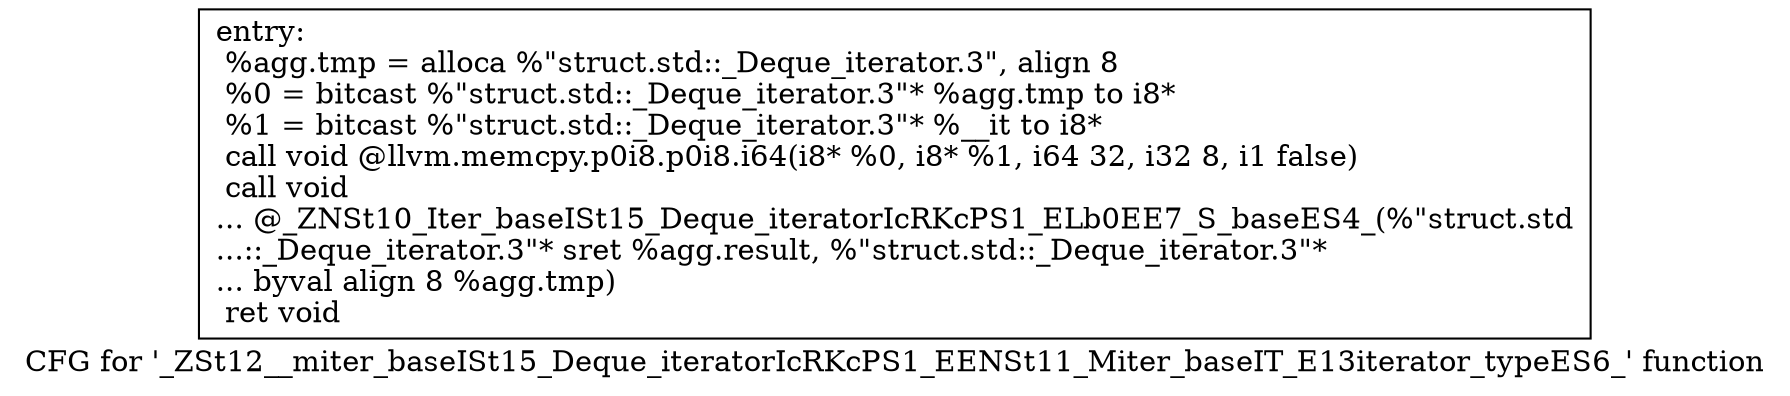 digraph "CFG for '_ZSt12__miter_baseISt15_Deque_iteratorIcRKcPS1_EENSt11_Miter_baseIT_E13iterator_typeES6_' function" {
	label="CFG for '_ZSt12__miter_baseISt15_Deque_iteratorIcRKcPS1_EENSt11_Miter_baseIT_E13iterator_typeES6_' function";

	Node0x6b9b980 [shape=record,label="{entry:\l  %agg.tmp = alloca %\"struct.std::_Deque_iterator.3\", align 8\l  %0 = bitcast %\"struct.std::_Deque_iterator.3\"* %agg.tmp to i8*\l  %1 = bitcast %\"struct.std::_Deque_iterator.3\"* %__it to i8*\l  call void @llvm.memcpy.p0i8.p0i8.i64(i8* %0, i8* %1, i64 32, i32 8, i1 false)\l  call void\l... @_ZNSt10_Iter_baseISt15_Deque_iteratorIcRKcPS1_ELb0EE7_S_baseES4_(%\"struct.std\l...::_Deque_iterator.3\"* sret %agg.result, %\"struct.std::_Deque_iterator.3\"*\l... byval align 8 %agg.tmp)\l  ret void\l}"];
}
